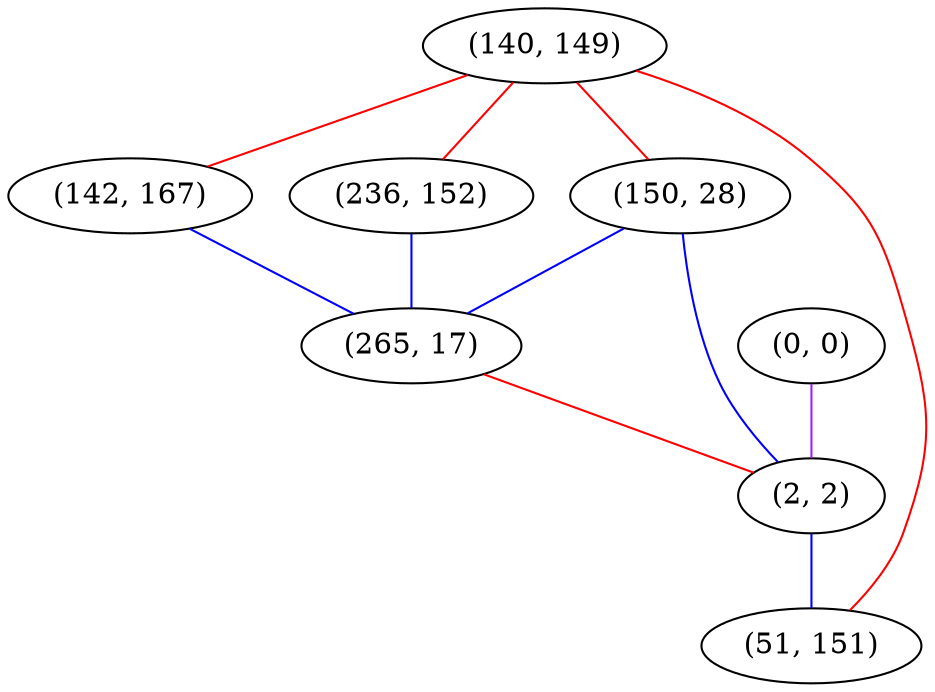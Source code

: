 graph "" {
"(140, 149)";
"(150, 28)";
"(0, 0)";
"(142, 167)";
"(236, 152)";
"(265, 17)";
"(2, 2)";
"(51, 151)";
"(140, 149)" -- "(51, 151)"  [color=red, key=0, weight=1];
"(140, 149)" -- "(150, 28)"  [color=red, key=0, weight=1];
"(140, 149)" -- "(142, 167)"  [color=red, key=0, weight=1];
"(140, 149)" -- "(236, 152)"  [color=red, key=0, weight=1];
"(150, 28)" -- "(265, 17)"  [color=blue, key=0, weight=3];
"(150, 28)" -- "(2, 2)"  [color=blue, key=0, weight=3];
"(0, 0)" -- "(2, 2)"  [color=purple, key=0, weight=4];
"(142, 167)" -- "(265, 17)"  [color=blue, key=0, weight=3];
"(236, 152)" -- "(265, 17)"  [color=blue, key=0, weight=3];
"(265, 17)" -- "(2, 2)"  [color=red, key=0, weight=1];
"(2, 2)" -- "(51, 151)"  [color=blue, key=0, weight=3];
}
